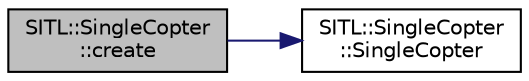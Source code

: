 digraph "SITL::SingleCopter::create"
{
 // INTERACTIVE_SVG=YES
  edge [fontname="Helvetica",fontsize="10",labelfontname="Helvetica",labelfontsize="10"];
  node [fontname="Helvetica",fontsize="10",shape=record];
  rankdir="LR";
  Node1 [label="SITL::SingleCopter\l::create",height=0.2,width=0.4,color="black", fillcolor="grey75", style="filled", fontcolor="black"];
  Node1 -> Node2 [color="midnightblue",fontsize="10",style="solid",fontname="Helvetica"];
  Node2 [label="SITL::SingleCopter\l::SingleCopter",height=0.2,width=0.4,color="black", fillcolor="white", style="filled",URL="$classSITL_1_1SingleCopter.html#ab51da73e95c3a104acfff6a4a4108f08"];
}
